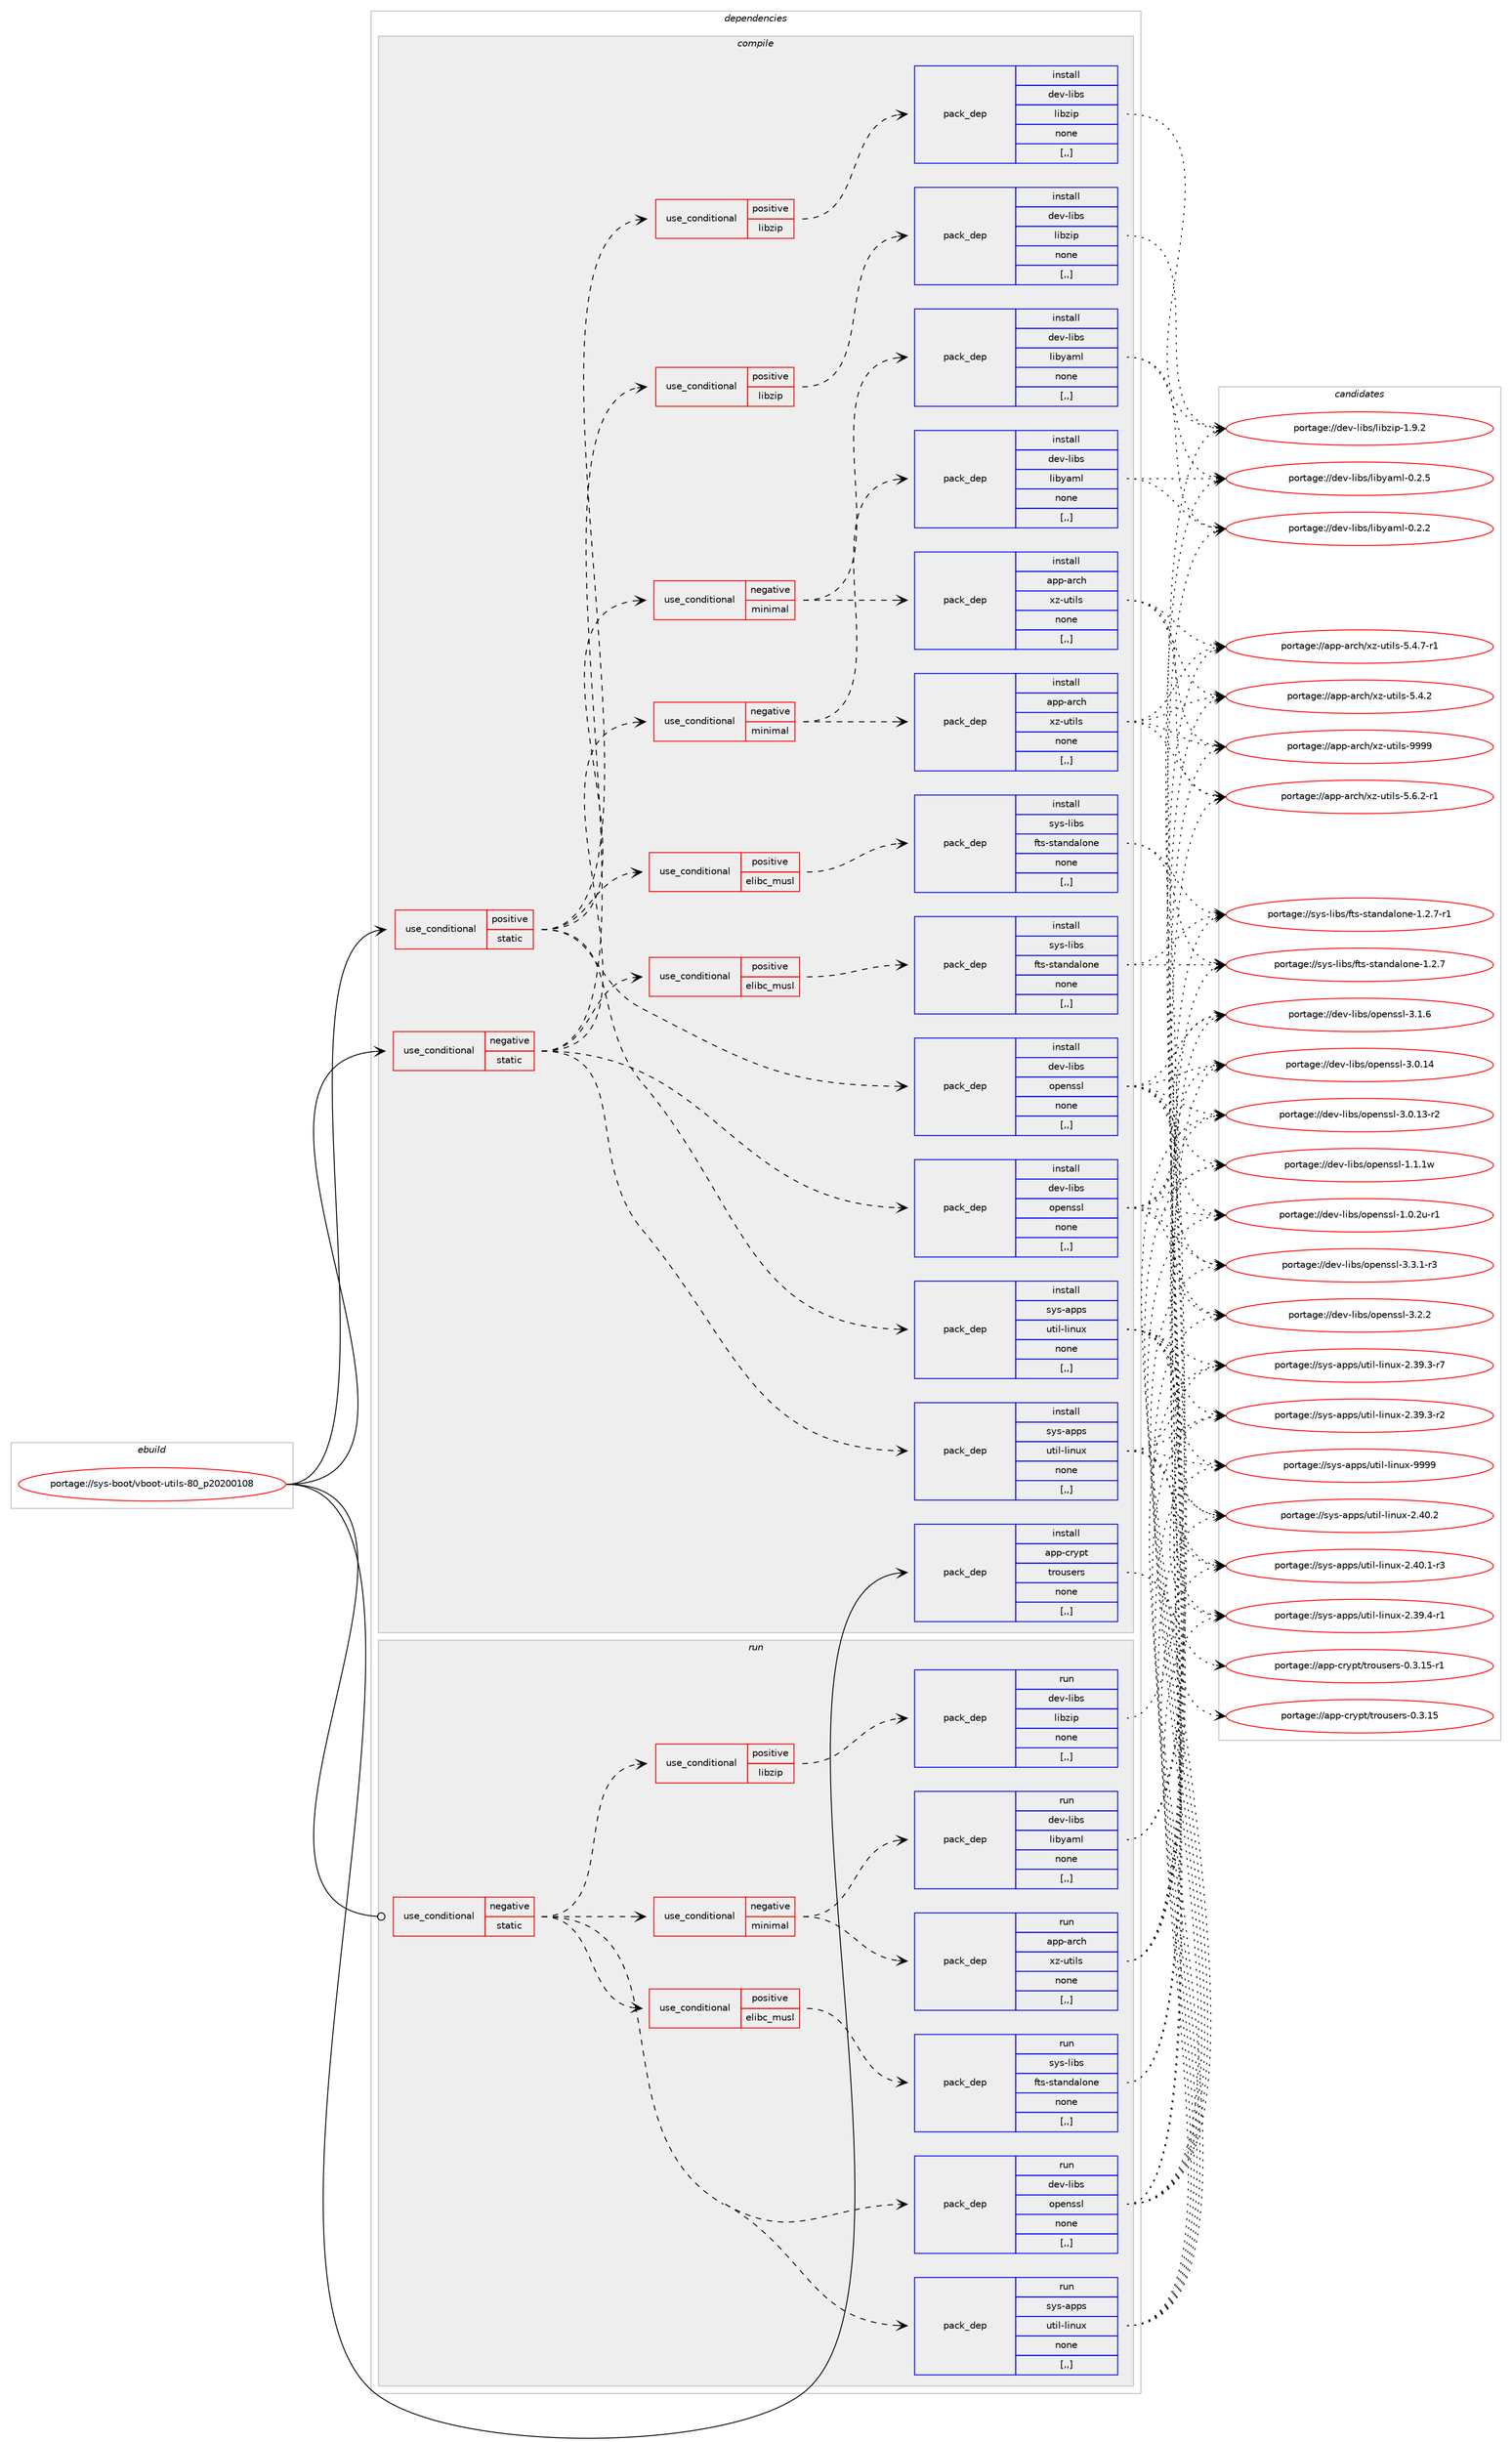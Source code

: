 digraph prolog {

# *************
# Graph options
# *************

newrank=true;
concentrate=true;
compound=true;
graph [rankdir=LR,fontname=Helvetica,fontsize=10,ranksep=1.5];#, ranksep=2.5, nodesep=0.2];
edge  [arrowhead=vee];
node  [fontname=Helvetica,fontsize=10];

# **********
# The ebuild
# **********

subgraph cluster_leftcol {
color=gray;
label=<<i>ebuild</i>>;
id [label="portage://sys-boot/vboot-utils-80_p20200108", color=red, width=4, href="../sys-boot/vboot-utils-80_p20200108.svg"];
}

# ****************
# The dependencies
# ****************

subgraph cluster_midcol {
color=gray;
label=<<i>dependencies</i>>;
subgraph cluster_compile {
fillcolor="#eeeeee";
style=filled;
label=<<i>compile</i>>;
subgraph cond247844 {
dependency939233 [label=<<TABLE BORDER="0" CELLBORDER="1" CELLSPACING="0" CELLPADDING="4"><TR><TD ROWSPAN="3" CELLPADDING="10">use_conditional</TD></TR><TR><TD>negative</TD></TR><TR><TD>static</TD></TR></TABLE>>, shape=none, color=red];
subgraph cond247845 {
dependency939234 [label=<<TABLE BORDER="0" CELLBORDER="1" CELLSPACING="0" CELLPADDING="4"><TR><TD ROWSPAN="3" CELLPADDING="10">use_conditional</TD></TR><TR><TD>positive</TD></TR><TR><TD>elibc_musl</TD></TR></TABLE>>, shape=none, color=red];
subgraph pack684699 {
dependency939235 [label=<<TABLE BORDER="0" CELLBORDER="1" CELLSPACING="0" CELLPADDING="4" WIDTH="220"><TR><TD ROWSPAN="6" CELLPADDING="30">pack_dep</TD></TR><TR><TD WIDTH="110">install</TD></TR><TR><TD>sys-libs</TD></TR><TR><TD>fts-standalone</TD></TR><TR><TD>none</TD></TR><TR><TD>[,,]</TD></TR></TABLE>>, shape=none, color=blue];
}
dependency939234:e -> dependency939235:w [weight=20,style="dashed",arrowhead="vee"];
}
dependency939233:e -> dependency939234:w [weight=20,style="dashed",arrowhead="vee"];
subgraph pack684700 {
dependency939236 [label=<<TABLE BORDER="0" CELLBORDER="1" CELLSPACING="0" CELLPADDING="4" WIDTH="220"><TR><TD ROWSPAN="6" CELLPADDING="30">pack_dep</TD></TR><TR><TD WIDTH="110">install</TD></TR><TR><TD>dev-libs</TD></TR><TR><TD>openssl</TD></TR><TR><TD>none</TD></TR><TR><TD>[,,]</TD></TR></TABLE>>, shape=none, color=blue];
}
dependency939233:e -> dependency939236:w [weight=20,style="dashed",arrowhead="vee"];
subgraph cond247846 {
dependency939237 [label=<<TABLE BORDER="0" CELLBORDER="1" CELLSPACING="0" CELLPADDING="4"><TR><TD ROWSPAN="3" CELLPADDING="10">use_conditional</TD></TR><TR><TD>positive</TD></TR><TR><TD>libzip</TD></TR></TABLE>>, shape=none, color=red];
subgraph pack684701 {
dependency939238 [label=<<TABLE BORDER="0" CELLBORDER="1" CELLSPACING="0" CELLPADDING="4" WIDTH="220"><TR><TD ROWSPAN="6" CELLPADDING="30">pack_dep</TD></TR><TR><TD WIDTH="110">install</TD></TR><TR><TD>dev-libs</TD></TR><TR><TD>libzip</TD></TR><TR><TD>none</TD></TR><TR><TD>[,,]</TD></TR></TABLE>>, shape=none, color=blue];
}
dependency939237:e -> dependency939238:w [weight=20,style="dashed",arrowhead="vee"];
}
dependency939233:e -> dependency939237:w [weight=20,style="dashed",arrowhead="vee"];
subgraph pack684702 {
dependency939239 [label=<<TABLE BORDER="0" CELLBORDER="1" CELLSPACING="0" CELLPADDING="4" WIDTH="220"><TR><TD ROWSPAN="6" CELLPADDING="30">pack_dep</TD></TR><TR><TD WIDTH="110">install</TD></TR><TR><TD>sys-apps</TD></TR><TR><TD>util-linux</TD></TR><TR><TD>none</TD></TR><TR><TD>[,,]</TD></TR></TABLE>>, shape=none, color=blue];
}
dependency939233:e -> dependency939239:w [weight=20,style="dashed",arrowhead="vee"];
subgraph cond247847 {
dependency939240 [label=<<TABLE BORDER="0" CELLBORDER="1" CELLSPACING="0" CELLPADDING="4"><TR><TD ROWSPAN="3" CELLPADDING="10">use_conditional</TD></TR><TR><TD>negative</TD></TR><TR><TD>minimal</TD></TR></TABLE>>, shape=none, color=red];
subgraph pack684703 {
dependency939241 [label=<<TABLE BORDER="0" CELLBORDER="1" CELLSPACING="0" CELLPADDING="4" WIDTH="220"><TR><TD ROWSPAN="6" CELLPADDING="30">pack_dep</TD></TR><TR><TD WIDTH="110">install</TD></TR><TR><TD>dev-libs</TD></TR><TR><TD>libyaml</TD></TR><TR><TD>none</TD></TR><TR><TD>[,,]</TD></TR></TABLE>>, shape=none, color=blue];
}
dependency939240:e -> dependency939241:w [weight=20,style="dashed",arrowhead="vee"];
subgraph pack684704 {
dependency939242 [label=<<TABLE BORDER="0" CELLBORDER="1" CELLSPACING="0" CELLPADDING="4" WIDTH="220"><TR><TD ROWSPAN="6" CELLPADDING="30">pack_dep</TD></TR><TR><TD WIDTH="110">install</TD></TR><TR><TD>app-arch</TD></TR><TR><TD>xz-utils</TD></TR><TR><TD>none</TD></TR><TR><TD>[,,]</TD></TR></TABLE>>, shape=none, color=blue];
}
dependency939240:e -> dependency939242:w [weight=20,style="dashed",arrowhead="vee"];
}
dependency939233:e -> dependency939240:w [weight=20,style="dashed",arrowhead="vee"];
}
id:e -> dependency939233:w [weight=20,style="solid",arrowhead="vee"];
subgraph cond247848 {
dependency939243 [label=<<TABLE BORDER="0" CELLBORDER="1" CELLSPACING="0" CELLPADDING="4"><TR><TD ROWSPAN="3" CELLPADDING="10">use_conditional</TD></TR><TR><TD>positive</TD></TR><TR><TD>static</TD></TR></TABLE>>, shape=none, color=red];
subgraph cond247849 {
dependency939244 [label=<<TABLE BORDER="0" CELLBORDER="1" CELLSPACING="0" CELLPADDING="4"><TR><TD ROWSPAN="3" CELLPADDING="10">use_conditional</TD></TR><TR><TD>positive</TD></TR><TR><TD>elibc_musl</TD></TR></TABLE>>, shape=none, color=red];
subgraph pack684705 {
dependency939245 [label=<<TABLE BORDER="0" CELLBORDER="1" CELLSPACING="0" CELLPADDING="4" WIDTH="220"><TR><TD ROWSPAN="6" CELLPADDING="30">pack_dep</TD></TR><TR><TD WIDTH="110">install</TD></TR><TR><TD>sys-libs</TD></TR><TR><TD>fts-standalone</TD></TR><TR><TD>none</TD></TR><TR><TD>[,,]</TD></TR></TABLE>>, shape=none, color=blue];
}
dependency939244:e -> dependency939245:w [weight=20,style="dashed",arrowhead="vee"];
}
dependency939243:e -> dependency939244:w [weight=20,style="dashed",arrowhead="vee"];
subgraph pack684706 {
dependency939246 [label=<<TABLE BORDER="0" CELLBORDER="1" CELLSPACING="0" CELLPADDING="4" WIDTH="220"><TR><TD ROWSPAN="6" CELLPADDING="30">pack_dep</TD></TR><TR><TD WIDTH="110">install</TD></TR><TR><TD>dev-libs</TD></TR><TR><TD>openssl</TD></TR><TR><TD>none</TD></TR><TR><TD>[,,]</TD></TR></TABLE>>, shape=none, color=blue];
}
dependency939243:e -> dependency939246:w [weight=20,style="dashed",arrowhead="vee"];
subgraph cond247850 {
dependency939247 [label=<<TABLE BORDER="0" CELLBORDER="1" CELLSPACING="0" CELLPADDING="4"><TR><TD ROWSPAN="3" CELLPADDING="10">use_conditional</TD></TR><TR><TD>positive</TD></TR><TR><TD>libzip</TD></TR></TABLE>>, shape=none, color=red];
subgraph pack684707 {
dependency939248 [label=<<TABLE BORDER="0" CELLBORDER="1" CELLSPACING="0" CELLPADDING="4" WIDTH="220"><TR><TD ROWSPAN="6" CELLPADDING="30">pack_dep</TD></TR><TR><TD WIDTH="110">install</TD></TR><TR><TD>dev-libs</TD></TR><TR><TD>libzip</TD></TR><TR><TD>none</TD></TR><TR><TD>[,,]</TD></TR></TABLE>>, shape=none, color=blue];
}
dependency939247:e -> dependency939248:w [weight=20,style="dashed",arrowhead="vee"];
}
dependency939243:e -> dependency939247:w [weight=20,style="dashed",arrowhead="vee"];
subgraph pack684708 {
dependency939249 [label=<<TABLE BORDER="0" CELLBORDER="1" CELLSPACING="0" CELLPADDING="4" WIDTH="220"><TR><TD ROWSPAN="6" CELLPADDING="30">pack_dep</TD></TR><TR><TD WIDTH="110">install</TD></TR><TR><TD>sys-apps</TD></TR><TR><TD>util-linux</TD></TR><TR><TD>none</TD></TR><TR><TD>[,,]</TD></TR></TABLE>>, shape=none, color=blue];
}
dependency939243:e -> dependency939249:w [weight=20,style="dashed",arrowhead="vee"];
subgraph cond247851 {
dependency939250 [label=<<TABLE BORDER="0" CELLBORDER="1" CELLSPACING="0" CELLPADDING="4"><TR><TD ROWSPAN="3" CELLPADDING="10">use_conditional</TD></TR><TR><TD>negative</TD></TR><TR><TD>minimal</TD></TR></TABLE>>, shape=none, color=red];
subgraph pack684709 {
dependency939251 [label=<<TABLE BORDER="0" CELLBORDER="1" CELLSPACING="0" CELLPADDING="4" WIDTH="220"><TR><TD ROWSPAN="6" CELLPADDING="30">pack_dep</TD></TR><TR><TD WIDTH="110">install</TD></TR><TR><TD>dev-libs</TD></TR><TR><TD>libyaml</TD></TR><TR><TD>none</TD></TR><TR><TD>[,,]</TD></TR></TABLE>>, shape=none, color=blue];
}
dependency939250:e -> dependency939251:w [weight=20,style="dashed",arrowhead="vee"];
subgraph pack684710 {
dependency939252 [label=<<TABLE BORDER="0" CELLBORDER="1" CELLSPACING="0" CELLPADDING="4" WIDTH="220"><TR><TD ROWSPAN="6" CELLPADDING="30">pack_dep</TD></TR><TR><TD WIDTH="110">install</TD></TR><TR><TD>app-arch</TD></TR><TR><TD>xz-utils</TD></TR><TR><TD>none</TD></TR><TR><TD>[,,]</TD></TR></TABLE>>, shape=none, color=blue];
}
dependency939250:e -> dependency939252:w [weight=20,style="dashed",arrowhead="vee"];
}
dependency939243:e -> dependency939250:w [weight=20,style="dashed",arrowhead="vee"];
}
id:e -> dependency939243:w [weight=20,style="solid",arrowhead="vee"];
subgraph pack684711 {
dependency939253 [label=<<TABLE BORDER="0" CELLBORDER="1" CELLSPACING="0" CELLPADDING="4" WIDTH="220"><TR><TD ROWSPAN="6" CELLPADDING="30">pack_dep</TD></TR><TR><TD WIDTH="110">install</TD></TR><TR><TD>app-crypt</TD></TR><TR><TD>trousers</TD></TR><TR><TD>none</TD></TR><TR><TD>[,,]</TD></TR></TABLE>>, shape=none, color=blue];
}
id:e -> dependency939253:w [weight=20,style="solid",arrowhead="vee"];
}
subgraph cluster_compileandrun {
fillcolor="#eeeeee";
style=filled;
label=<<i>compile and run</i>>;
}
subgraph cluster_run {
fillcolor="#eeeeee";
style=filled;
label=<<i>run</i>>;
subgraph cond247852 {
dependency939254 [label=<<TABLE BORDER="0" CELLBORDER="1" CELLSPACING="0" CELLPADDING="4"><TR><TD ROWSPAN="3" CELLPADDING="10">use_conditional</TD></TR><TR><TD>negative</TD></TR><TR><TD>static</TD></TR></TABLE>>, shape=none, color=red];
subgraph cond247853 {
dependency939255 [label=<<TABLE BORDER="0" CELLBORDER="1" CELLSPACING="0" CELLPADDING="4"><TR><TD ROWSPAN="3" CELLPADDING="10">use_conditional</TD></TR><TR><TD>positive</TD></TR><TR><TD>elibc_musl</TD></TR></TABLE>>, shape=none, color=red];
subgraph pack684712 {
dependency939256 [label=<<TABLE BORDER="0" CELLBORDER="1" CELLSPACING="0" CELLPADDING="4" WIDTH="220"><TR><TD ROWSPAN="6" CELLPADDING="30">pack_dep</TD></TR><TR><TD WIDTH="110">run</TD></TR><TR><TD>sys-libs</TD></TR><TR><TD>fts-standalone</TD></TR><TR><TD>none</TD></TR><TR><TD>[,,]</TD></TR></TABLE>>, shape=none, color=blue];
}
dependency939255:e -> dependency939256:w [weight=20,style="dashed",arrowhead="vee"];
}
dependency939254:e -> dependency939255:w [weight=20,style="dashed",arrowhead="vee"];
subgraph pack684713 {
dependency939257 [label=<<TABLE BORDER="0" CELLBORDER="1" CELLSPACING="0" CELLPADDING="4" WIDTH="220"><TR><TD ROWSPAN="6" CELLPADDING="30">pack_dep</TD></TR><TR><TD WIDTH="110">run</TD></TR><TR><TD>dev-libs</TD></TR><TR><TD>openssl</TD></TR><TR><TD>none</TD></TR><TR><TD>[,,]</TD></TR></TABLE>>, shape=none, color=blue];
}
dependency939254:e -> dependency939257:w [weight=20,style="dashed",arrowhead="vee"];
subgraph cond247854 {
dependency939258 [label=<<TABLE BORDER="0" CELLBORDER="1" CELLSPACING="0" CELLPADDING="4"><TR><TD ROWSPAN="3" CELLPADDING="10">use_conditional</TD></TR><TR><TD>positive</TD></TR><TR><TD>libzip</TD></TR></TABLE>>, shape=none, color=red];
subgraph pack684714 {
dependency939259 [label=<<TABLE BORDER="0" CELLBORDER="1" CELLSPACING="0" CELLPADDING="4" WIDTH="220"><TR><TD ROWSPAN="6" CELLPADDING="30">pack_dep</TD></TR><TR><TD WIDTH="110">run</TD></TR><TR><TD>dev-libs</TD></TR><TR><TD>libzip</TD></TR><TR><TD>none</TD></TR><TR><TD>[,,]</TD></TR></TABLE>>, shape=none, color=blue];
}
dependency939258:e -> dependency939259:w [weight=20,style="dashed",arrowhead="vee"];
}
dependency939254:e -> dependency939258:w [weight=20,style="dashed",arrowhead="vee"];
subgraph pack684715 {
dependency939260 [label=<<TABLE BORDER="0" CELLBORDER="1" CELLSPACING="0" CELLPADDING="4" WIDTH="220"><TR><TD ROWSPAN="6" CELLPADDING="30">pack_dep</TD></TR><TR><TD WIDTH="110">run</TD></TR><TR><TD>sys-apps</TD></TR><TR><TD>util-linux</TD></TR><TR><TD>none</TD></TR><TR><TD>[,,]</TD></TR></TABLE>>, shape=none, color=blue];
}
dependency939254:e -> dependency939260:w [weight=20,style="dashed",arrowhead="vee"];
subgraph cond247855 {
dependency939261 [label=<<TABLE BORDER="0" CELLBORDER="1" CELLSPACING="0" CELLPADDING="4"><TR><TD ROWSPAN="3" CELLPADDING="10">use_conditional</TD></TR><TR><TD>negative</TD></TR><TR><TD>minimal</TD></TR></TABLE>>, shape=none, color=red];
subgraph pack684716 {
dependency939262 [label=<<TABLE BORDER="0" CELLBORDER="1" CELLSPACING="0" CELLPADDING="4" WIDTH="220"><TR><TD ROWSPAN="6" CELLPADDING="30">pack_dep</TD></TR><TR><TD WIDTH="110">run</TD></TR><TR><TD>dev-libs</TD></TR><TR><TD>libyaml</TD></TR><TR><TD>none</TD></TR><TR><TD>[,,]</TD></TR></TABLE>>, shape=none, color=blue];
}
dependency939261:e -> dependency939262:w [weight=20,style="dashed",arrowhead="vee"];
subgraph pack684717 {
dependency939263 [label=<<TABLE BORDER="0" CELLBORDER="1" CELLSPACING="0" CELLPADDING="4" WIDTH="220"><TR><TD ROWSPAN="6" CELLPADDING="30">pack_dep</TD></TR><TR><TD WIDTH="110">run</TD></TR><TR><TD>app-arch</TD></TR><TR><TD>xz-utils</TD></TR><TR><TD>none</TD></TR><TR><TD>[,,]</TD></TR></TABLE>>, shape=none, color=blue];
}
dependency939261:e -> dependency939263:w [weight=20,style="dashed",arrowhead="vee"];
}
dependency939254:e -> dependency939261:w [weight=20,style="dashed",arrowhead="vee"];
}
id:e -> dependency939254:w [weight=20,style="solid",arrowhead="odot"];
}
}

# **************
# The candidates
# **************

subgraph cluster_choices {
rank=same;
color=gray;
label=<<i>candidates</i>>;

subgraph choice684699 {
color=black;
nodesep=1;
choice1151211154510810598115471021161154511511697110100971081111101014549465046554511449 [label="portage://sys-libs/fts-standalone-1.2.7-r1", color=red, width=4,href="../sys-libs/fts-standalone-1.2.7-r1.svg"];
choice115121115451081059811547102116115451151169711010097108111110101454946504655 [label="portage://sys-libs/fts-standalone-1.2.7", color=red, width=4,href="../sys-libs/fts-standalone-1.2.7.svg"];
dependency939235:e -> choice1151211154510810598115471021161154511511697110100971081111101014549465046554511449:w [style=dotted,weight="100"];
dependency939235:e -> choice115121115451081059811547102116115451151169711010097108111110101454946504655:w [style=dotted,weight="100"];
}
subgraph choice684700 {
color=black;
nodesep=1;
choice1001011184510810598115471111121011101151151084551465146494511451 [label="portage://dev-libs/openssl-3.3.1-r3", color=red, width=4,href="../dev-libs/openssl-3.3.1-r3.svg"];
choice100101118451081059811547111112101110115115108455146504650 [label="portage://dev-libs/openssl-3.2.2", color=red, width=4,href="../dev-libs/openssl-3.2.2.svg"];
choice100101118451081059811547111112101110115115108455146494654 [label="portage://dev-libs/openssl-3.1.6", color=red, width=4,href="../dev-libs/openssl-3.1.6.svg"];
choice10010111845108105981154711111210111011511510845514648464952 [label="portage://dev-libs/openssl-3.0.14", color=red, width=4,href="../dev-libs/openssl-3.0.14.svg"];
choice100101118451081059811547111112101110115115108455146484649514511450 [label="portage://dev-libs/openssl-3.0.13-r2", color=red, width=4,href="../dev-libs/openssl-3.0.13-r2.svg"];
choice100101118451081059811547111112101110115115108454946494649119 [label="portage://dev-libs/openssl-1.1.1w", color=red, width=4,href="../dev-libs/openssl-1.1.1w.svg"];
choice1001011184510810598115471111121011101151151084549464846501174511449 [label="portage://dev-libs/openssl-1.0.2u-r1", color=red, width=4,href="../dev-libs/openssl-1.0.2u-r1.svg"];
dependency939236:e -> choice1001011184510810598115471111121011101151151084551465146494511451:w [style=dotted,weight="100"];
dependency939236:e -> choice100101118451081059811547111112101110115115108455146504650:w [style=dotted,weight="100"];
dependency939236:e -> choice100101118451081059811547111112101110115115108455146494654:w [style=dotted,weight="100"];
dependency939236:e -> choice10010111845108105981154711111210111011511510845514648464952:w [style=dotted,weight="100"];
dependency939236:e -> choice100101118451081059811547111112101110115115108455146484649514511450:w [style=dotted,weight="100"];
dependency939236:e -> choice100101118451081059811547111112101110115115108454946494649119:w [style=dotted,weight="100"];
dependency939236:e -> choice1001011184510810598115471111121011101151151084549464846501174511449:w [style=dotted,weight="100"];
}
subgraph choice684701 {
color=black;
nodesep=1;
choice10010111845108105981154710810598122105112454946574650 [label="portage://dev-libs/libzip-1.9.2", color=red, width=4,href="../dev-libs/libzip-1.9.2.svg"];
dependency939238:e -> choice10010111845108105981154710810598122105112454946574650:w [style=dotted,weight="100"];
}
subgraph choice684702 {
color=black;
nodesep=1;
choice115121115459711211211547117116105108451081051101171204557575757 [label="portage://sys-apps/util-linux-9999", color=red, width=4,href="../sys-apps/util-linux-9999.svg"];
choice1151211154597112112115471171161051084510810511011712045504652484650 [label="portage://sys-apps/util-linux-2.40.2", color=red, width=4,href="../sys-apps/util-linux-2.40.2.svg"];
choice11512111545971121121154711711610510845108105110117120455046524846494511451 [label="portage://sys-apps/util-linux-2.40.1-r3", color=red, width=4,href="../sys-apps/util-linux-2.40.1-r3.svg"];
choice11512111545971121121154711711610510845108105110117120455046515746524511449 [label="portage://sys-apps/util-linux-2.39.4-r1", color=red, width=4,href="../sys-apps/util-linux-2.39.4-r1.svg"];
choice11512111545971121121154711711610510845108105110117120455046515746514511455 [label="portage://sys-apps/util-linux-2.39.3-r7", color=red, width=4,href="../sys-apps/util-linux-2.39.3-r7.svg"];
choice11512111545971121121154711711610510845108105110117120455046515746514511450 [label="portage://sys-apps/util-linux-2.39.3-r2", color=red, width=4,href="../sys-apps/util-linux-2.39.3-r2.svg"];
dependency939239:e -> choice115121115459711211211547117116105108451081051101171204557575757:w [style=dotted,weight="100"];
dependency939239:e -> choice1151211154597112112115471171161051084510810511011712045504652484650:w [style=dotted,weight="100"];
dependency939239:e -> choice11512111545971121121154711711610510845108105110117120455046524846494511451:w [style=dotted,weight="100"];
dependency939239:e -> choice11512111545971121121154711711610510845108105110117120455046515746524511449:w [style=dotted,weight="100"];
dependency939239:e -> choice11512111545971121121154711711610510845108105110117120455046515746514511455:w [style=dotted,weight="100"];
dependency939239:e -> choice11512111545971121121154711711610510845108105110117120455046515746514511450:w [style=dotted,weight="100"];
}
subgraph choice684703 {
color=black;
nodesep=1;
choice1001011184510810598115471081059812197109108454846504653 [label="portage://dev-libs/libyaml-0.2.5", color=red, width=4,href="../dev-libs/libyaml-0.2.5.svg"];
choice1001011184510810598115471081059812197109108454846504650 [label="portage://dev-libs/libyaml-0.2.2", color=red, width=4,href="../dev-libs/libyaml-0.2.2.svg"];
dependency939241:e -> choice1001011184510810598115471081059812197109108454846504653:w [style=dotted,weight="100"];
dependency939241:e -> choice1001011184510810598115471081059812197109108454846504650:w [style=dotted,weight="100"];
}
subgraph choice684704 {
color=black;
nodesep=1;
choice9711211245971149910447120122451171161051081154557575757 [label="portage://app-arch/xz-utils-9999", color=red, width=4,href="../app-arch/xz-utils-9999.svg"];
choice9711211245971149910447120122451171161051081154553465446504511449 [label="portage://app-arch/xz-utils-5.6.2-r1", color=red, width=4,href="../app-arch/xz-utils-5.6.2-r1.svg"];
choice9711211245971149910447120122451171161051081154553465246554511449 [label="portage://app-arch/xz-utils-5.4.7-r1", color=red, width=4,href="../app-arch/xz-utils-5.4.7-r1.svg"];
choice971121124597114991044712012245117116105108115455346524650 [label="portage://app-arch/xz-utils-5.4.2", color=red, width=4,href="../app-arch/xz-utils-5.4.2.svg"];
dependency939242:e -> choice9711211245971149910447120122451171161051081154557575757:w [style=dotted,weight="100"];
dependency939242:e -> choice9711211245971149910447120122451171161051081154553465446504511449:w [style=dotted,weight="100"];
dependency939242:e -> choice9711211245971149910447120122451171161051081154553465246554511449:w [style=dotted,weight="100"];
dependency939242:e -> choice971121124597114991044712012245117116105108115455346524650:w [style=dotted,weight="100"];
}
subgraph choice684705 {
color=black;
nodesep=1;
choice1151211154510810598115471021161154511511697110100971081111101014549465046554511449 [label="portage://sys-libs/fts-standalone-1.2.7-r1", color=red, width=4,href="../sys-libs/fts-standalone-1.2.7-r1.svg"];
choice115121115451081059811547102116115451151169711010097108111110101454946504655 [label="portage://sys-libs/fts-standalone-1.2.7", color=red, width=4,href="../sys-libs/fts-standalone-1.2.7.svg"];
dependency939245:e -> choice1151211154510810598115471021161154511511697110100971081111101014549465046554511449:w [style=dotted,weight="100"];
dependency939245:e -> choice115121115451081059811547102116115451151169711010097108111110101454946504655:w [style=dotted,weight="100"];
}
subgraph choice684706 {
color=black;
nodesep=1;
choice1001011184510810598115471111121011101151151084551465146494511451 [label="portage://dev-libs/openssl-3.3.1-r3", color=red, width=4,href="../dev-libs/openssl-3.3.1-r3.svg"];
choice100101118451081059811547111112101110115115108455146504650 [label="portage://dev-libs/openssl-3.2.2", color=red, width=4,href="../dev-libs/openssl-3.2.2.svg"];
choice100101118451081059811547111112101110115115108455146494654 [label="portage://dev-libs/openssl-3.1.6", color=red, width=4,href="../dev-libs/openssl-3.1.6.svg"];
choice10010111845108105981154711111210111011511510845514648464952 [label="portage://dev-libs/openssl-3.0.14", color=red, width=4,href="../dev-libs/openssl-3.0.14.svg"];
choice100101118451081059811547111112101110115115108455146484649514511450 [label="portage://dev-libs/openssl-3.0.13-r2", color=red, width=4,href="../dev-libs/openssl-3.0.13-r2.svg"];
choice100101118451081059811547111112101110115115108454946494649119 [label="portage://dev-libs/openssl-1.1.1w", color=red, width=4,href="../dev-libs/openssl-1.1.1w.svg"];
choice1001011184510810598115471111121011101151151084549464846501174511449 [label="portage://dev-libs/openssl-1.0.2u-r1", color=red, width=4,href="../dev-libs/openssl-1.0.2u-r1.svg"];
dependency939246:e -> choice1001011184510810598115471111121011101151151084551465146494511451:w [style=dotted,weight="100"];
dependency939246:e -> choice100101118451081059811547111112101110115115108455146504650:w [style=dotted,weight="100"];
dependency939246:e -> choice100101118451081059811547111112101110115115108455146494654:w [style=dotted,weight="100"];
dependency939246:e -> choice10010111845108105981154711111210111011511510845514648464952:w [style=dotted,weight="100"];
dependency939246:e -> choice100101118451081059811547111112101110115115108455146484649514511450:w [style=dotted,weight="100"];
dependency939246:e -> choice100101118451081059811547111112101110115115108454946494649119:w [style=dotted,weight="100"];
dependency939246:e -> choice1001011184510810598115471111121011101151151084549464846501174511449:w [style=dotted,weight="100"];
}
subgraph choice684707 {
color=black;
nodesep=1;
choice10010111845108105981154710810598122105112454946574650 [label="portage://dev-libs/libzip-1.9.2", color=red, width=4,href="../dev-libs/libzip-1.9.2.svg"];
dependency939248:e -> choice10010111845108105981154710810598122105112454946574650:w [style=dotted,weight="100"];
}
subgraph choice684708 {
color=black;
nodesep=1;
choice115121115459711211211547117116105108451081051101171204557575757 [label="portage://sys-apps/util-linux-9999", color=red, width=4,href="../sys-apps/util-linux-9999.svg"];
choice1151211154597112112115471171161051084510810511011712045504652484650 [label="portage://sys-apps/util-linux-2.40.2", color=red, width=4,href="../sys-apps/util-linux-2.40.2.svg"];
choice11512111545971121121154711711610510845108105110117120455046524846494511451 [label="portage://sys-apps/util-linux-2.40.1-r3", color=red, width=4,href="../sys-apps/util-linux-2.40.1-r3.svg"];
choice11512111545971121121154711711610510845108105110117120455046515746524511449 [label="portage://sys-apps/util-linux-2.39.4-r1", color=red, width=4,href="../sys-apps/util-linux-2.39.4-r1.svg"];
choice11512111545971121121154711711610510845108105110117120455046515746514511455 [label="portage://sys-apps/util-linux-2.39.3-r7", color=red, width=4,href="../sys-apps/util-linux-2.39.3-r7.svg"];
choice11512111545971121121154711711610510845108105110117120455046515746514511450 [label="portage://sys-apps/util-linux-2.39.3-r2", color=red, width=4,href="../sys-apps/util-linux-2.39.3-r2.svg"];
dependency939249:e -> choice115121115459711211211547117116105108451081051101171204557575757:w [style=dotted,weight="100"];
dependency939249:e -> choice1151211154597112112115471171161051084510810511011712045504652484650:w [style=dotted,weight="100"];
dependency939249:e -> choice11512111545971121121154711711610510845108105110117120455046524846494511451:w [style=dotted,weight="100"];
dependency939249:e -> choice11512111545971121121154711711610510845108105110117120455046515746524511449:w [style=dotted,weight="100"];
dependency939249:e -> choice11512111545971121121154711711610510845108105110117120455046515746514511455:w [style=dotted,weight="100"];
dependency939249:e -> choice11512111545971121121154711711610510845108105110117120455046515746514511450:w [style=dotted,weight="100"];
}
subgraph choice684709 {
color=black;
nodesep=1;
choice1001011184510810598115471081059812197109108454846504653 [label="portage://dev-libs/libyaml-0.2.5", color=red, width=4,href="../dev-libs/libyaml-0.2.5.svg"];
choice1001011184510810598115471081059812197109108454846504650 [label="portage://dev-libs/libyaml-0.2.2", color=red, width=4,href="../dev-libs/libyaml-0.2.2.svg"];
dependency939251:e -> choice1001011184510810598115471081059812197109108454846504653:w [style=dotted,weight="100"];
dependency939251:e -> choice1001011184510810598115471081059812197109108454846504650:w [style=dotted,weight="100"];
}
subgraph choice684710 {
color=black;
nodesep=1;
choice9711211245971149910447120122451171161051081154557575757 [label="portage://app-arch/xz-utils-9999", color=red, width=4,href="../app-arch/xz-utils-9999.svg"];
choice9711211245971149910447120122451171161051081154553465446504511449 [label="portage://app-arch/xz-utils-5.6.2-r1", color=red, width=4,href="../app-arch/xz-utils-5.6.2-r1.svg"];
choice9711211245971149910447120122451171161051081154553465246554511449 [label="portage://app-arch/xz-utils-5.4.7-r1", color=red, width=4,href="../app-arch/xz-utils-5.4.7-r1.svg"];
choice971121124597114991044712012245117116105108115455346524650 [label="portage://app-arch/xz-utils-5.4.2", color=red, width=4,href="../app-arch/xz-utils-5.4.2.svg"];
dependency939252:e -> choice9711211245971149910447120122451171161051081154557575757:w [style=dotted,weight="100"];
dependency939252:e -> choice9711211245971149910447120122451171161051081154553465446504511449:w [style=dotted,weight="100"];
dependency939252:e -> choice9711211245971149910447120122451171161051081154553465246554511449:w [style=dotted,weight="100"];
dependency939252:e -> choice971121124597114991044712012245117116105108115455346524650:w [style=dotted,weight="100"];
}
subgraph choice684711 {
color=black;
nodesep=1;
choice97112112459911412111211647116114111117115101114115454846514649534511449 [label="portage://app-crypt/trousers-0.3.15-r1", color=red, width=4,href="../app-crypt/trousers-0.3.15-r1.svg"];
choice9711211245991141211121164711611411111711510111411545484651464953 [label="portage://app-crypt/trousers-0.3.15", color=red, width=4,href="../app-crypt/trousers-0.3.15.svg"];
dependency939253:e -> choice97112112459911412111211647116114111117115101114115454846514649534511449:w [style=dotted,weight="100"];
dependency939253:e -> choice9711211245991141211121164711611411111711510111411545484651464953:w [style=dotted,weight="100"];
}
subgraph choice684712 {
color=black;
nodesep=1;
choice1151211154510810598115471021161154511511697110100971081111101014549465046554511449 [label="portage://sys-libs/fts-standalone-1.2.7-r1", color=red, width=4,href="../sys-libs/fts-standalone-1.2.7-r1.svg"];
choice115121115451081059811547102116115451151169711010097108111110101454946504655 [label="portage://sys-libs/fts-standalone-1.2.7", color=red, width=4,href="../sys-libs/fts-standalone-1.2.7.svg"];
dependency939256:e -> choice1151211154510810598115471021161154511511697110100971081111101014549465046554511449:w [style=dotted,weight="100"];
dependency939256:e -> choice115121115451081059811547102116115451151169711010097108111110101454946504655:w [style=dotted,weight="100"];
}
subgraph choice684713 {
color=black;
nodesep=1;
choice1001011184510810598115471111121011101151151084551465146494511451 [label="portage://dev-libs/openssl-3.3.1-r3", color=red, width=4,href="../dev-libs/openssl-3.3.1-r3.svg"];
choice100101118451081059811547111112101110115115108455146504650 [label="portage://dev-libs/openssl-3.2.2", color=red, width=4,href="../dev-libs/openssl-3.2.2.svg"];
choice100101118451081059811547111112101110115115108455146494654 [label="portage://dev-libs/openssl-3.1.6", color=red, width=4,href="../dev-libs/openssl-3.1.6.svg"];
choice10010111845108105981154711111210111011511510845514648464952 [label="portage://dev-libs/openssl-3.0.14", color=red, width=4,href="../dev-libs/openssl-3.0.14.svg"];
choice100101118451081059811547111112101110115115108455146484649514511450 [label="portage://dev-libs/openssl-3.0.13-r2", color=red, width=4,href="../dev-libs/openssl-3.0.13-r2.svg"];
choice100101118451081059811547111112101110115115108454946494649119 [label="portage://dev-libs/openssl-1.1.1w", color=red, width=4,href="../dev-libs/openssl-1.1.1w.svg"];
choice1001011184510810598115471111121011101151151084549464846501174511449 [label="portage://dev-libs/openssl-1.0.2u-r1", color=red, width=4,href="../dev-libs/openssl-1.0.2u-r1.svg"];
dependency939257:e -> choice1001011184510810598115471111121011101151151084551465146494511451:w [style=dotted,weight="100"];
dependency939257:e -> choice100101118451081059811547111112101110115115108455146504650:w [style=dotted,weight="100"];
dependency939257:e -> choice100101118451081059811547111112101110115115108455146494654:w [style=dotted,weight="100"];
dependency939257:e -> choice10010111845108105981154711111210111011511510845514648464952:w [style=dotted,weight="100"];
dependency939257:e -> choice100101118451081059811547111112101110115115108455146484649514511450:w [style=dotted,weight="100"];
dependency939257:e -> choice100101118451081059811547111112101110115115108454946494649119:w [style=dotted,weight="100"];
dependency939257:e -> choice1001011184510810598115471111121011101151151084549464846501174511449:w [style=dotted,weight="100"];
}
subgraph choice684714 {
color=black;
nodesep=1;
choice10010111845108105981154710810598122105112454946574650 [label="portage://dev-libs/libzip-1.9.2", color=red, width=4,href="../dev-libs/libzip-1.9.2.svg"];
dependency939259:e -> choice10010111845108105981154710810598122105112454946574650:w [style=dotted,weight="100"];
}
subgraph choice684715 {
color=black;
nodesep=1;
choice115121115459711211211547117116105108451081051101171204557575757 [label="portage://sys-apps/util-linux-9999", color=red, width=4,href="../sys-apps/util-linux-9999.svg"];
choice1151211154597112112115471171161051084510810511011712045504652484650 [label="portage://sys-apps/util-linux-2.40.2", color=red, width=4,href="../sys-apps/util-linux-2.40.2.svg"];
choice11512111545971121121154711711610510845108105110117120455046524846494511451 [label="portage://sys-apps/util-linux-2.40.1-r3", color=red, width=4,href="../sys-apps/util-linux-2.40.1-r3.svg"];
choice11512111545971121121154711711610510845108105110117120455046515746524511449 [label="portage://sys-apps/util-linux-2.39.4-r1", color=red, width=4,href="../sys-apps/util-linux-2.39.4-r1.svg"];
choice11512111545971121121154711711610510845108105110117120455046515746514511455 [label="portage://sys-apps/util-linux-2.39.3-r7", color=red, width=4,href="../sys-apps/util-linux-2.39.3-r7.svg"];
choice11512111545971121121154711711610510845108105110117120455046515746514511450 [label="portage://sys-apps/util-linux-2.39.3-r2", color=red, width=4,href="../sys-apps/util-linux-2.39.3-r2.svg"];
dependency939260:e -> choice115121115459711211211547117116105108451081051101171204557575757:w [style=dotted,weight="100"];
dependency939260:e -> choice1151211154597112112115471171161051084510810511011712045504652484650:w [style=dotted,weight="100"];
dependency939260:e -> choice11512111545971121121154711711610510845108105110117120455046524846494511451:w [style=dotted,weight="100"];
dependency939260:e -> choice11512111545971121121154711711610510845108105110117120455046515746524511449:w [style=dotted,weight="100"];
dependency939260:e -> choice11512111545971121121154711711610510845108105110117120455046515746514511455:w [style=dotted,weight="100"];
dependency939260:e -> choice11512111545971121121154711711610510845108105110117120455046515746514511450:w [style=dotted,weight="100"];
}
subgraph choice684716 {
color=black;
nodesep=1;
choice1001011184510810598115471081059812197109108454846504653 [label="portage://dev-libs/libyaml-0.2.5", color=red, width=4,href="../dev-libs/libyaml-0.2.5.svg"];
choice1001011184510810598115471081059812197109108454846504650 [label="portage://dev-libs/libyaml-0.2.2", color=red, width=4,href="../dev-libs/libyaml-0.2.2.svg"];
dependency939262:e -> choice1001011184510810598115471081059812197109108454846504653:w [style=dotted,weight="100"];
dependency939262:e -> choice1001011184510810598115471081059812197109108454846504650:w [style=dotted,weight="100"];
}
subgraph choice684717 {
color=black;
nodesep=1;
choice9711211245971149910447120122451171161051081154557575757 [label="portage://app-arch/xz-utils-9999", color=red, width=4,href="../app-arch/xz-utils-9999.svg"];
choice9711211245971149910447120122451171161051081154553465446504511449 [label="portage://app-arch/xz-utils-5.6.2-r1", color=red, width=4,href="../app-arch/xz-utils-5.6.2-r1.svg"];
choice9711211245971149910447120122451171161051081154553465246554511449 [label="portage://app-arch/xz-utils-5.4.7-r1", color=red, width=4,href="../app-arch/xz-utils-5.4.7-r1.svg"];
choice971121124597114991044712012245117116105108115455346524650 [label="portage://app-arch/xz-utils-5.4.2", color=red, width=4,href="../app-arch/xz-utils-5.4.2.svg"];
dependency939263:e -> choice9711211245971149910447120122451171161051081154557575757:w [style=dotted,weight="100"];
dependency939263:e -> choice9711211245971149910447120122451171161051081154553465446504511449:w [style=dotted,weight="100"];
dependency939263:e -> choice9711211245971149910447120122451171161051081154553465246554511449:w [style=dotted,weight="100"];
dependency939263:e -> choice971121124597114991044712012245117116105108115455346524650:w [style=dotted,weight="100"];
}
}

}
